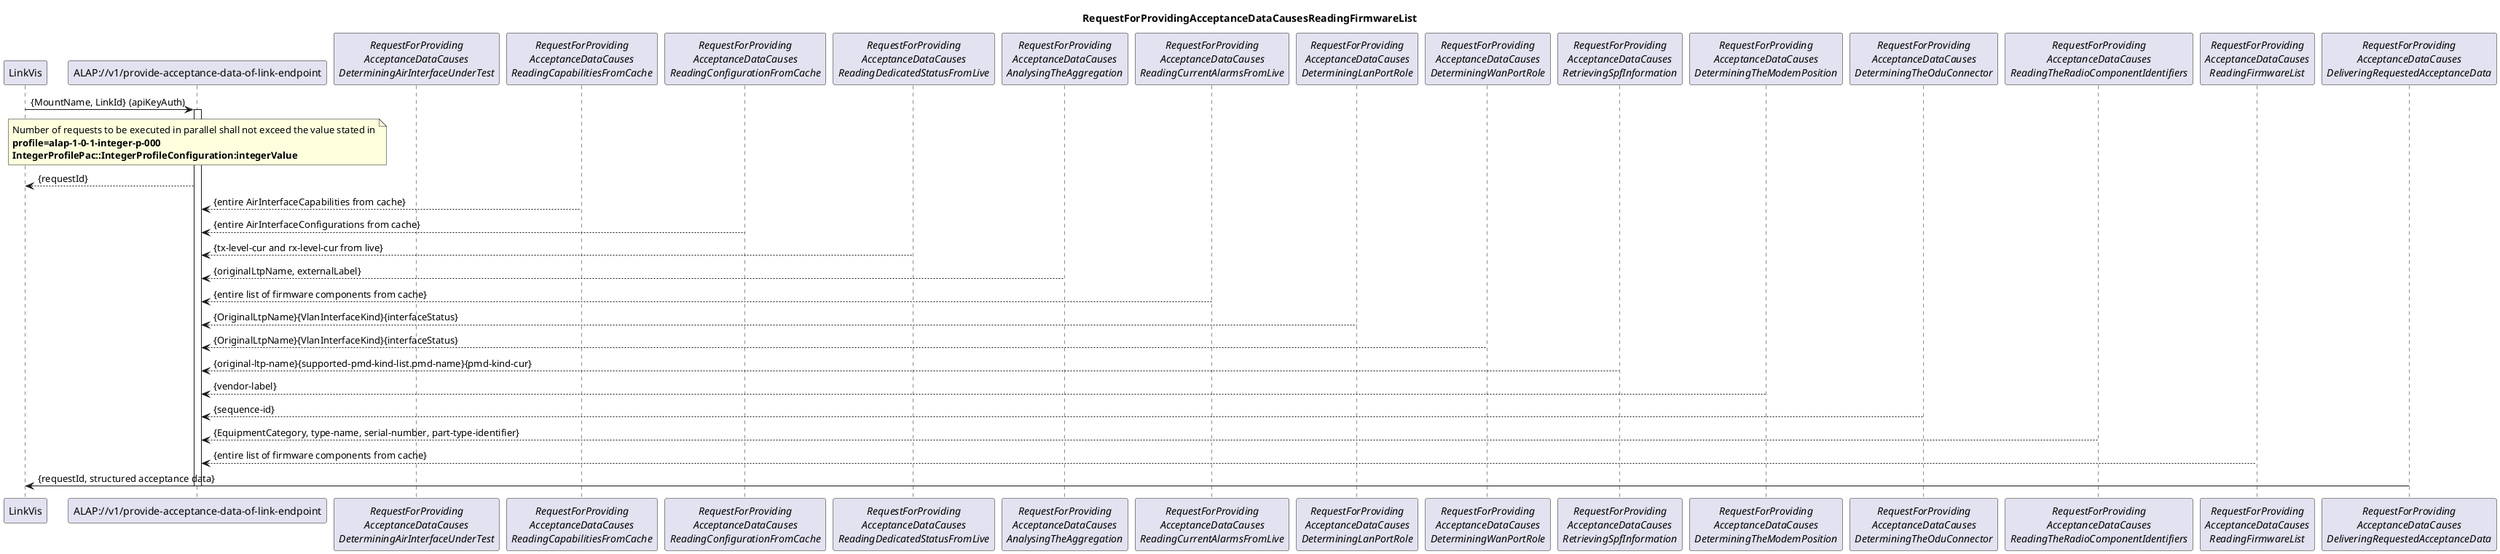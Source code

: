 @startuml GlobalProvideAcceptanceDataOfLinkEndpoint
skinparam responseMessageBelowArrow true

title
RequestForProvidingAcceptanceDataCausesReadingFirmwareList
end title

participant "LinkVis" as LinkVis
participant "ALAP://v1/provide-acceptance-data-of-link-endpoint" as ALAP
participant "<i>RequestForProviding\n<i>AcceptanceDataCauses\n<i>DeterminingAirInterfaceUnderTest</i>" as LTPs
participant "<i>RequestForProviding\n<i>AcceptanceDataCauses\n<i>ReadingCapabilitiesFromCache</i>" as MwdiCapa
participant "<i>RequestForProviding\n<i>AcceptanceDataCauses\n<i>ReadingConfigurationFromCache</i>" as MwdiConfig
participant "<i>RequestForProviding\n<i>AcceptanceDataCauses\n<i>ReadingDedicatedStatusFromLive</i>" as Status
participant "<i>RequestForProviding\n<i>AcceptanceDataCauses\n<i>AnalysingTheAggregation</i>" as Aggregation
participant "<i>RequestForProviding\n<i>AcceptanceDataCauses\n<i>ReadingCurrentAlarmsFromLive</i>" as Alarms
participant "<i>RequestForProviding\n<i>AcceptanceDataCauses\n<i>DeterminingLanPortRole</i>" as LanPortRole
participant "<i>RequestForProviding\n<i>AcceptanceDataCauses\n<i>DeterminingWanPortRole</i>" as WanPortRole
participant "<i>RequestForProviding\n<i>AcceptanceDataCauses\n<i>RetrievingSpfInformation</i>" as Sfp
participant "<i>RequestForProviding\n<i>AcceptanceDataCauses\n<i>DeterminingTheModemPosition</i>" as Modem
participant "<i>RequestForProviding\n<i>AcceptanceDataCauses\n<i>DeterminingTheOduConnector</i>" as Odu
participant "<i>RequestForProviding\n<i>AcceptanceDataCauses\n<i>ReadingTheRadioComponentIdentifiers</i>" as RadioComponents
participant "<i>RequestForProviding\n<i>AcceptanceDataCauses\n<i>ReadingFirmwareList</i>" as Firmware
participant "<i>RequestForProviding\n<i>AcceptanceDataCauses\n<i>DeliveringRequestedAcceptanceData</i>" as Delivery

LinkVis -> ALAP: {MountName, LinkId} (apiKeyAuth)

note over ALAP
Number of requests to be executed in parallel shall not exceed the value stated in
<b>profile=alap-1-0-1-integer-p-000</b>
<b>IntegerProfilePac::IntegerProfileConfiguration:integerValue</b>
end note

activate ALAP

ALAP --> LinkVis: {requestId}


MwdiCapa --> ALAP: {entire AirInterfaceCapabilities from cache}
MwdiConfig --> ALAP: {entire AirInterfaceConfigurations from cache}
Status --> ALAP: {tx-level-cur and rx-level-cur from live}
Aggregation --> ALAP: {originalLtpName, externalLabel}
Alarms --> ALAP: {entire list of firmware components from cache}
LanPortRole --> ALAP: {OriginalLtpName}{VlanInterfaceKind}{interfaceStatus}
WanPortRole --> ALAP: {OriginalLtpName}{VlanInterfaceKind}{interfaceStatus}
Sfp --> ALAP: {original-ltp-name}{supported-pmd-kind-list.pmd-name}{pmd-kind-cur}
Modem --> ALAP: {vendor-label}
Odu --> ALAP: {sequence-id}
RadioComponents --> ALAP: {EquipmentCategory, type-name, serial-number, part-type-identifier}
Firmware --> ALAP: {entire list of firmware components from cache}
Delivery -> LinkVis: {requestId, structured acceptance data}


deactivate ALAP

@enduml